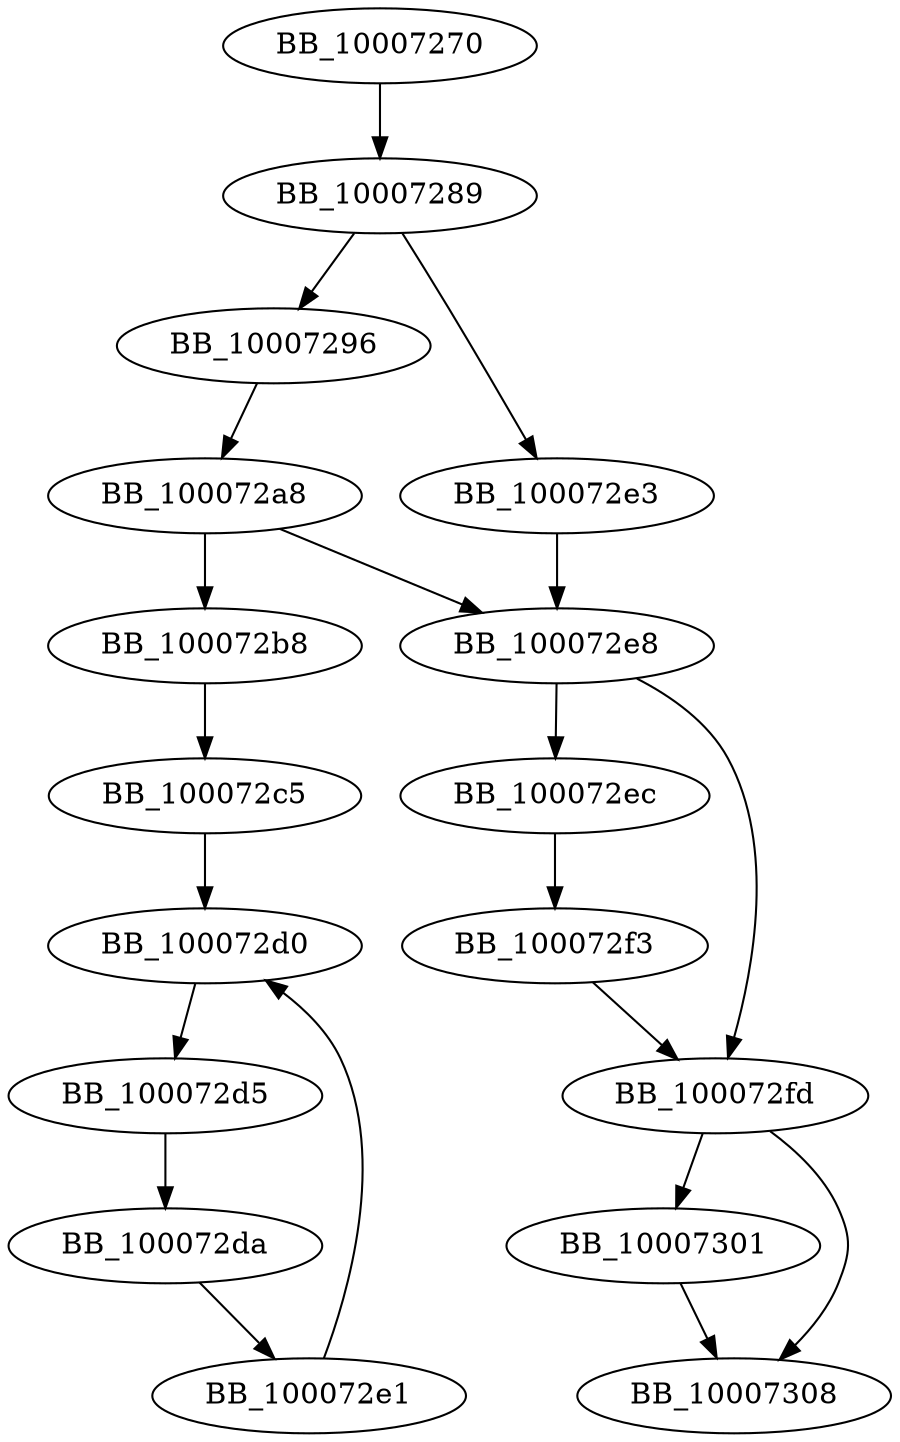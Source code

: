 DiGraph sub_10007270{
BB_10007270->BB_10007289
BB_10007289->BB_10007296
BB_10007289->BB_100072e3
BB_10007296->BB_100072a8
BB_100072a8->BB_100072b8
BB_100072a8->BB_100072e8
BB_100072b8->BB_100072c5
BB_100072c5->BB_100072d0
BB_100072d0->BB_100072d5
BB_100072d5->BB_100072da
BB_100072da->BB_100072e1
BB_100072e1->BB_100072d0
BB_100072e3->BB_100072e8
BB_100072e8->BB_100072ec
BB_100072e8->BB_100072fd
BB_100072ec->BB_100072f3
BB_100072f3->BB_100072fd
BB_100072fd->BB_10007301
BB_100072fd->BB_10007308
BB_10007301->BB_10007308
}
